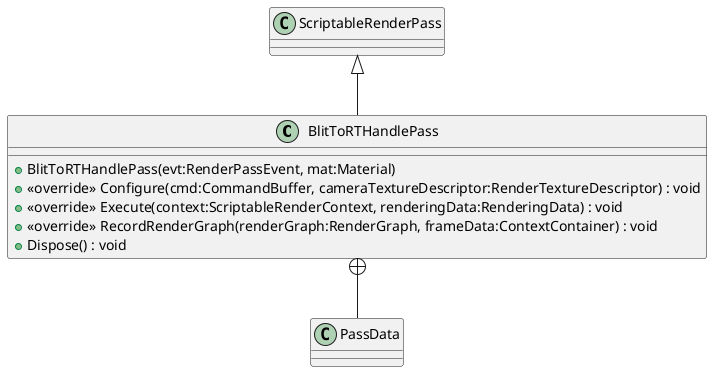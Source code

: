 @startuml
class BlitToRTHandlePass {
    + BlitToRTHandlePass(evt:RenderPassEvent, mat:Material)
    + <<override>> Configure(cmd:CommandBuffer, cameraTextureDescriptor:RenderTextureDescriptor) : void
    + <<override>> Execute(context:ScriptableRenderContext, renderingData:RenderingData) : void
    + <<override>> RecordRenderGraph(renderGraph:RenderGraph, frameData:ContextContainer) : void
    + Dispose() : void
}
class PassData {
}
ScriptableRenderPass <|-- BlitToRTHandlePass
BlitToRTHandlePass +-- PassData
@enduml
